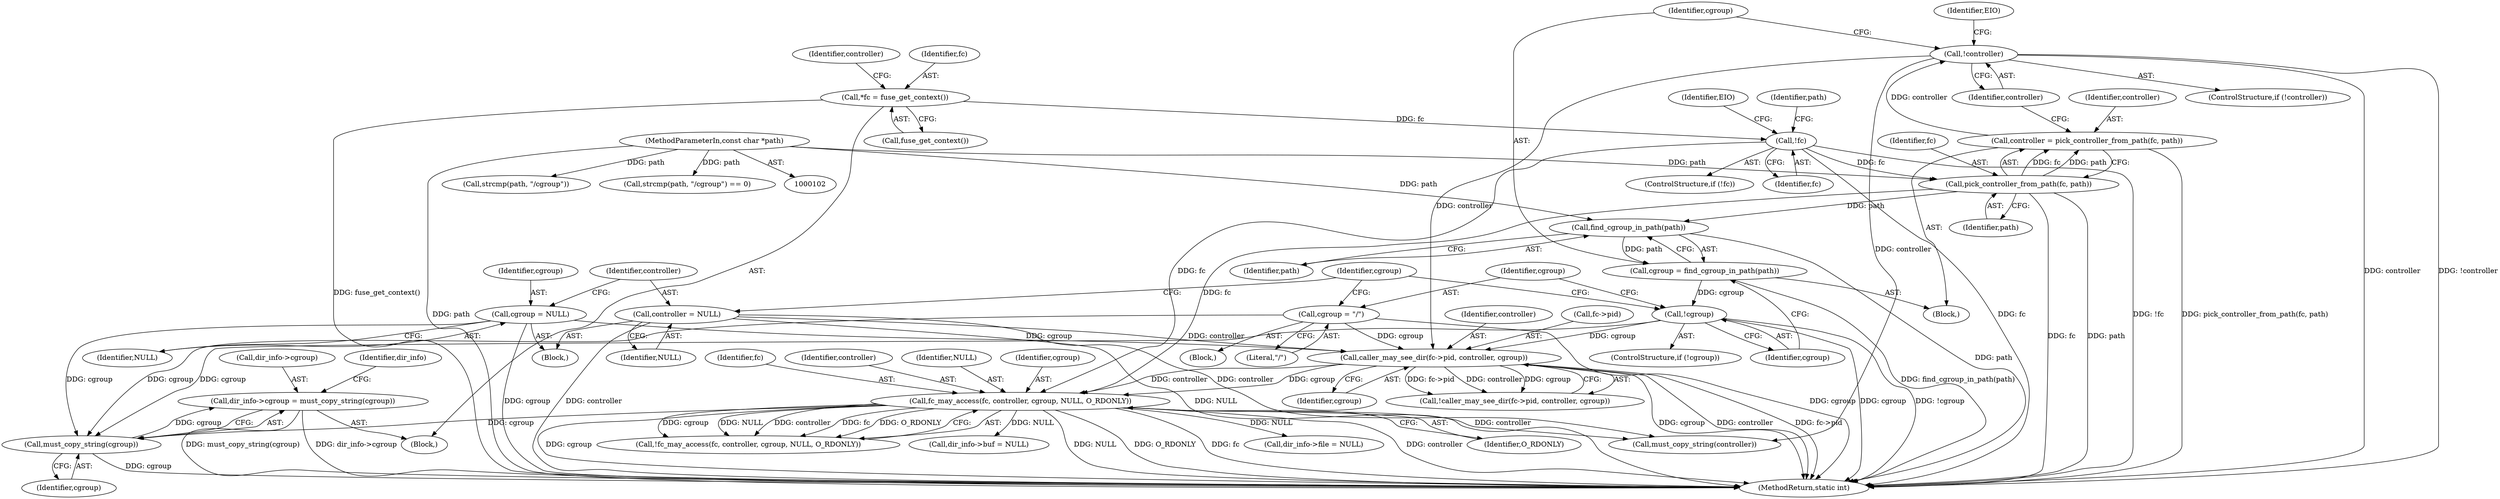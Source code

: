 digraph "0_lxcfs_a8b6c3e0537e90fba3c55910fd1b7229d54a60a7_3@API" {
"1000202" [label="(Call,dir_info->cgroup = must_copy_string(cgroup))"];
"1000206" [label="(Call,must_copy_string(cgroup))"];
"1000175" [label="(Call,fc_may_access(fc, controller, cgroup, NULL, O_RDONLY))"];
"1000139" [label="(Call,pick_controller_from_path(fc, path))"];
"1000117" [label="(Call,!fc)"];
"1000107" [label="(Call,*fc = fuse_get_context())"];
"1000103" [label="(MethodParameterIn,const char *path)"];
"1000164" [label="(Call,caller_may_see_dir(fc->pid, controller, cgroup))"];
"1000143" [label="(Call,!controller)"];
"1000137" [label="(Call,controller = pick_controller_from_path(fc, path))"];
"1000132" [label="(Call,controller = NULL)"];
"1000129" [label="(Call,cgroup = NULL)"];
"1000156" [label="(Call,cgroup = \"/\")"];
"1000153" [label="(Call,!cgroup)"];
"1000148" [label="(Call,cgroup = find_cgroup_in_path(path))"];
"1000150" [label="(Call,find_cgroup_in_path(path))"];
"1000108" [label="(Identifier,fc)"];
"1000116" [label="(ControlStructure,if (!fc))"];
"1000206" [label="(Call,must_copy_string(cgroup))"];
"1000130" [label="(Identifier,cgroup)"];
"1000109" [label="(Call,fuse_get_context())"];
"1000142" [label="(ControlStructure,if (!controller))"];
"1000117" [label="(Call,!fc)"];
"1000125" [label="(Identifier,path)"];
"1000138" [label="(Identifier,controller)"];
"1000179" [label="(Identifier,NULL)"];
"1000163" [label="(Call,!caller_may_see_dir(fc->pid, controller, cgroup))"];
"1000151" [label="(Identifier,path)"];
"1000237" [label="(MethodReturn,static int)"];
"1000114" [label="(Identifier,controller)"];
"1000157" [label="(Identifier,cgroup)"];
"1000136" [label="(Block,)"];
"1000180" [label="(Identifier,O_RDONLY)"];
"1000144" [label="(Identifier,controller)"];
"1000174" [label="(Call,!fc_may_access(fc, controller, cgroup, NULL, O_RDONLY))"];
"1000124" [label="(Call,strcmp(path, \"/cgroup\"))"];
"1000213" [label="(Call,dir_info->buf = NULL)"];
"1000207" [label="(Identifier,cgroup)"];
"1000178" [label="(Identifier,cgroup)"];
"1000141" [label="(Identifier,path)"];
"1000118" [label="(Identifier,fc)"];
"1000133" [label="(Identifier,controller)"];
"1000129" [label="(Call,cgroup = NULL)"];
"1000123" [label="(Call,strcmp(path, \"/cgroup\") == 0)"];
"1000148" [label="(Call,cgroup = find_cgroup_in_path(path))"];
"1000147" [label="(Identifier,EIO)"];
"1000137" [label="(Call,controller = pick_controller_from_path(fc, path))"];
"1000156" [label="(Call,cgroup = \"/\")"];
"1000176" [label="(Identifier,fc)"];
"1000150" [label="(Call,find_cgroup_in_path(path))"];
"1000168" [label="(Identifier,controller)"];
"1000131" [label="(Identifier,NULL)"];
"1000152" [label="(ControlStructure,if (!cgroup))"];
"1000200" [label="(Call,must_copy_string(controller))"];
"1000128" [label="(Block,)"];
"1000165" [label="(Call,fc->pid)"];
"1000149" [label="(Identifier,cgroup)"];
"1000175" [label="(Call,fc_may_access(fc, controller, cgroup, NULL, O_RDONLY))"];
"1000158" [label="(Literal,\"/\")"];
"1000210" [label="(Identifier,dir_info)"];
"1000218" [label="(Call,dir_info->file = NULL)"];
"1000107" [label="(Call,*fc = fuse_get_context())"];
"1000203" [label="(Call,dir_info->cgroup)"];
"1000177" [label="(Identifier,controller)"];
"1000134" [label="(Identifier,NULL)"];
"1000121" [label="(Identifier,EIO)"];
"1000202" [label="(Call,dir_info->cgroup = must_copy_string(cgroup))"];
"1000139" [label="(Call,pick_controller_from_path(fc, path))"];
"1000164" [label="(Call,caller_may_see_dir(fc->pid, controller, cgroup))"];
"1000103" [label="(MethodParameterIn,const char *path)"];
"1000169" [label="(Identifier,cgroup)"];
"1000143" [label="(Call,!controller)"];
"1000160" [label="(Identifier,cgroup)"];
"1000155" [label="(Block,)"];
"1000154" [label="(Identifier,cgroup)"];
"1000132" [label="(Call,controller = NULL)"];
"1000153" [label="(Call,!cgroup)"];
"1000105" [label="(Block,)"];
"1000140" [label="(Identifier,fc)"];
"1000202" -> "1000105"  [label="AST: "];
"1000202" -> "1000206"  [label="CFG: "];
"1000203" -> "1000202"  [label="AST: "];
"1000206" -> "1000202"  [label="AST: "];
"1000210" -> "1000202"  [label="CFG: "];
"1000202" -> "1000237"  [label="DDG: must_copy_string(cgroup)"];
"1000202" -> "1000237"  [label="DDG: dir_info->cgroup"];
"1000206" -> "1000202"  [label="DDG: cgroup"];
"1000206" -> "1000207"  [label="CFG: "];
"1000207" -> "1000206"  [label="AST: "];
"1000206" -> "1000237"  [label="DDG: cgroup"];
"1000175" -> "1000206"  [label="DDG: cgroup"];
"1000129" -> "1000206"  [label="DDG: cgroup"];
"1000156" -> "1000206"  [label="DDG: cgroup"];
"1000153" -> "1000206"  [label="DDG: cgroup"];
"1000175" -> "1000174"  [label="AST: "];
"1000175" -> "1000180"  [label="CFG: "];
"1000176" -> "1000175"  [label="AST: "];
"1000177" -> "1000175"  [label="AST: "];
"1000178" -> "1000175"  [label="AST: "];
"1000179" -> "1000175"  [label="AST: "];
"1000180" -> "1000175"  [label="AST: "];
"1000174" -> "1000175"  [label="CFG: "];
"1000175" -> "1000237"  [label="DDG: cgroup"];
"1000175" -> "1000237"  [label="DDG: NULL"];
"1000175" -> "1000237"  [label="DDG: O_RDONLY"];
"1000175" -> "1000237"  [label="DDG: fc"];
"1000175" -> "1000237"  [label="DDG: controller"];
"1000175" -> "1000174"  [label="DDG: cgroup"];
"1000175" -> "1000174"  [label="DDG: NULL"];
"1000175" -> "1000174"  [label="DDG: controller"];
"1000175" -> "1000174"  [label="DDG: fc"];
"1000175" -> "1000174"  [label="DDG: O_RDONLY"];
"1000139" -> "1000175"  [label="DDG: fc"];
"1000117" -> "1000175"  [label="DDG: fc"];
"1000164" -> "1000175"  [label="DDG: controller"];
"1000164" -> "1000175"  [label="DDG: cgroup"];
"1000175" -> "1000200"  [label="DDG: controller"];
"1000175" -> "1000213"  [label="DDG: NULL"];
"1000175" -> "1000218"  [label="DDG: NULL"];
"1000139" -> "1000137"  [label="AST: "];
"1000139" -> "1000141"  [label="CFG: "];
"1000140" -> "1000139"  [label="AST: "];
"1000141" -> "1000139"  [label="AST: "];
"1000137" -> "1000139"  [label="CFG: "];
"1000139" -> "1000237"  [label="DDG: path"];
"1000139" -> "1000237"  [label="DDG: fc"];
"1000139" -> "1000137"  [label="DDG: fc"];
"1000139" -> "1000137"  [label="DDG: path"];
"1000117" -> "1000139"  [label="DDG: fc"];
"1000103" -> "1000139"  [label="DDG: path"];
"1000139" -> "1000150"  [label="DDG: path"];
"1000117" -> "1000116"  [label="AST: "];
"1000117" -> "1000118"  [label="CFG: "];
"1000118" -> "1000117"  [label="AST: "];
"1000121" -> "1000117"  [label="CFG: "];
"1000125" -> "1000117"  [label="CFG: "];
"1000117" -> "1000237"  [label="DDG: fc"];
"1000117" -> "1000237"  [label="DDG: !fc"];
"1000107" -> "1000117"  [label="DDG: fc"];
"1000107" -> "1000105"  [label="AST: "];
"1000107" -> "1000109"  [label="CFG: "];
"1000108" -> "1000107"  [label="AST: "];
"1000109" -> "1000107"  [label="AST: "];
"1000114" -> "1000107"  [label="CFG: "];
"1000107" -> "1000237"  [label="DDG: fuse_get_context()"];
"1000103" -> "1000102"  [label="AST: "];
"1000103" -> "1000237"  [label="DDG: path"];
"1000103" -> "1000123"  [label="DDG: path"];
"1000103" -> "1000124"  [label="DDG: path"];
"1000103" -> "1000150"  [label="DDG: path"];
"1000164" -> "1000163"  [label="AST: "];
"1000164" -> "1000169"  [label="CFG: "];
"1000165" -> "1000164"  [label="AST: "];
"1000168" -> "1000164"  [label="AST: "];
"1000169" -> "1000164"  [label="AST: "];
"1000163" -> "1000164"  [label="CFG: "];
"1000164" -> "1000237"  [label="DDG: cgroup"];
"1000164" -> "1000237"  [label="DDG: controller"];
"1000164" -> "1000237"  [label="DDG: fc->pid"];
"1000164" -> "1000163"  [label="DDG: fc->pid"];
"1000164" -> "1000163"  [label="DDG: controller"];
"1000164" -> "1000163"  [label="DDG: cgroup"];
"1000143" -> "1000164"  [label="DDG: controller"];
"1000132" -> "1000164"  [label="DDG: controller"];
"1000129" -> "1000164"  [label="DDG: cgroup"];
"1000156" -> "1000164"  [label="DDG: cgroup"];
"1000153" -> "1000164"  [label="DDG: cgroup"];
"1000143" -> "1000142"  [label="AST: "];
"1000143" -> "1000144"  [label="CFG: "];
"1000144" -> "1000143"  [label="AST: "];
"1000147" -> "1000143"  [label="CFG: "];
"1000149" -> "1000143"  [label="CFG: "];
"1000143" -> "1000237"  [label="DDG: controller"];
"1000143" -> "1000237"  [label="DDG: !controller"];
"1000137" -> "1000143"  [label="DDG: controller"];
"1000143" -> "1000200"  [label="DDG: controller"];
"1000137" -> "1000136"  [label="AST: "];
"1000138" -> "1000137"  [label="AST: "];
"1000144" -> "1000137"  [label="CFG: "];
"1000137" -> "1000237"  [label="DDG: pick_controller_from_path(fc, path)"];
"1000132" -> "1000128"  [label="AST: "];
"1000132" -> "1000134"  [label="CFG: "];
"1000133" -> "1000132"  [label="AST: "];
"1000134" -> "1000132"  [label="AST: "];
"1000160" -> "1000132"  [label="CFG: "];
"1000132" -> "1000237"  [label="DDG: controller"];
"1000132" -> "1000237"  [label="DDG: NULL"];
"1000132" -> "1000200"  [label="DDG: controller"];
"1000129" -> "1000128"  [label="AST: "];
"1000129" -> "1000131"  [label="CFG: "];
"1000130" -> "1000129"  [label="AST: "];
"1000131" -> "1000129"  [label="AST: "];
"1000133" -> "1000129"  [label="CFG: "];
"1000129" -> "1000237"  [label="DDG: cgroup"];
"1000156" -> "1000155"  [label="AST: "];
"1000156" -> "1000158"  [label="CFG: "];
"1000157" -> "1000156"  [label="AST: "];
"1000158" -> "1000156"  [label="AST: "];
"1000160" -> "1000156"  [label="CFG: "];
"1000156" -> "1000237"  [label="DDG: cgroup"];
"1000153" -> "1000152"  [label="AST: "];
"1000153" -> "1000154"  [label="CFG: "];
"1000154" -> "1000153"  [label="AST: "];
"1000157" -> "1000153"  [label="CFG: "];
"1000160" -> "1000153"  [label="CFG: "];
"1000153" -> "1000237"  [label="DDG: !cgroup"];
"1000153" -> "1000237"  [label="DDG: cgroup"];
"1000148" -> "1000153"  [label="DDG: cgroup"];
"1000148" -> "1000136"  [label="AST: "];
"1000148" -> "1000150"  [label="CFG: "];
"1000149" -> "1000148"  [label="AST: "];
"1000150" -> "1000148"  [label="AST: "];
"1000154" -> "1000148"  [label="CFG: "];
"1000148" -> "1000237"  [label="DDG: find_cgroup_in_path(path)"];
"1000150" -> "1000148"  [label="DDG: path"];
"1000150" -> "1000151"  [label="CFG: "];
"1000151" -> "1000150"  [label="AST: "];
"1000150" -> "1000237"  [label="DDG: path"];
}
